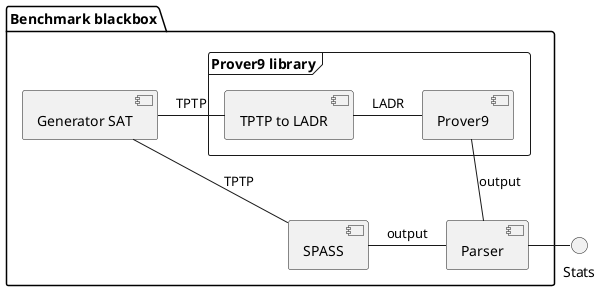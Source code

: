 @startuml

package "Benchmark blackbox" {
  [Generator SAT] as Generator
  frame "Prover9 library" {
    [TPTP to LADR] as TPTP_to_LADR
    [Prover9]
  }
  [SPASS]
  [Parser]
}

Generator - TPTP_to_LADR : TPTP
TPTP_to_LADR - Prover9 : LADR
Generator - SPASS : TPTP
Prover9 - Parser : output
SPASS - Parser : output
Parser - Stats
Prover9 -[hidden]- SPASS
@enduml

